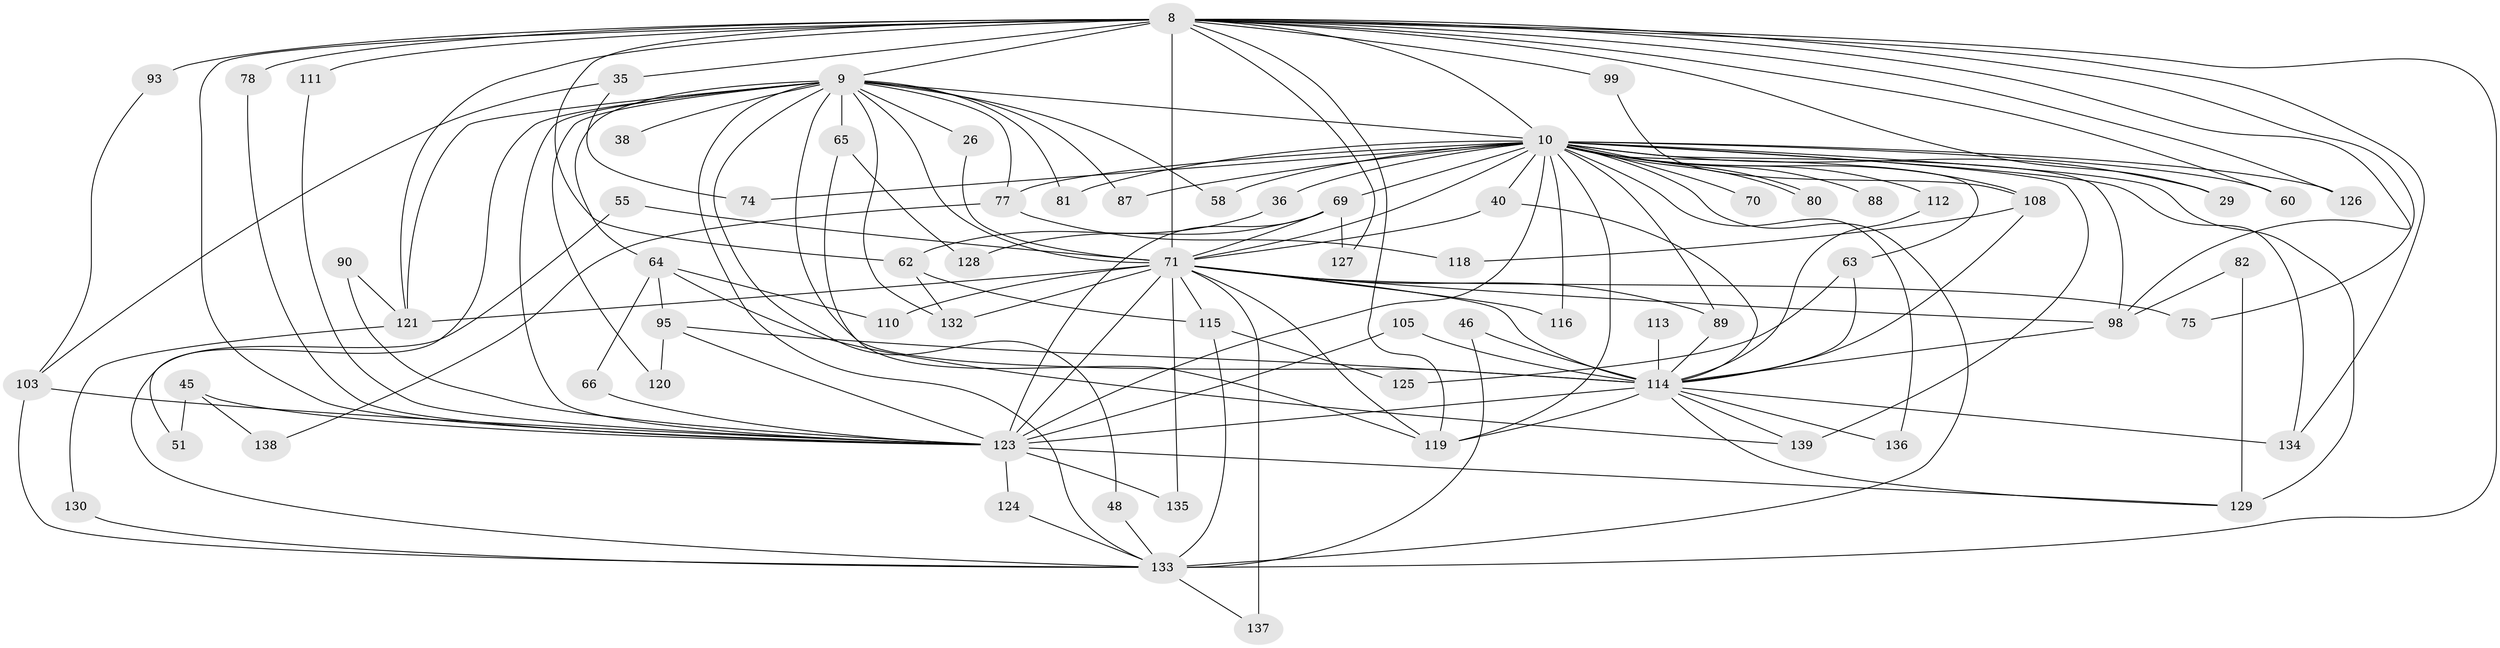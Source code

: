 // original degree distribution, {23: 0.014388489208633094, 19: 0.007194244604316547, 22: 0.007194244604316547, 16: 0.014388489208633094, 15: 0.007194244604316547, 37: 0.007194244604316547, 21: 0.007194244604316547, 24: 0.007194244604316547, 27: 0.007194244604316547, 7: 0.014388489208633094, 3: 0.2014388489208633, 5: 0.09352517985611511, 4: 0.1079136690647482, 2: 0.5035971223021583}
// Generated by graph-tools (version 1.1) at 2025/43/03/09/25 04:43:42]
// undirected, 69 vertices, 147 edges
graph export_dot {
graph [start="1"]
  node [color=gray90,style=filled];
  8 [super="+1"];
  9 [super="+7"];
  10 [super="+6"];
  26;
  29;
  35;
  36;
  38;
  40 [super="+25"];
  45 [super="+33"];
  46;
  48;
  51;
  55;
  58;
  60;
  62 [super="+56"];
  63 [super="+42"];
  64 [super="+12"];
  65;
  66;
  69 [super="+47+59"];
  70;
  71 [super="+34+3"];
  74;
  75;
  77 [super="+39"];
  78;
  80;
  81;
  82;
  87;
  88;
  89 [super="+21"];
  90;
  93 [super="+92"];
  95;
  98 [super="+67+84+32+54+76"];
  99;
  103 [super="+18+101"];
  105 [super="+73"];
  108 [super="+30"];
  110;
  111;
  112 [super="+96"];
  113;
  114 [super="+91+106+20+94"];
  115 [super="+86"];
  116;
  118;
  119 [super="+72+102"];
  120;
  121 [super="+28+19+37"];
  123 [super="+107+117+53"];
  124;
  125;
  126;
  127;
  128;
  129 [super="+68"];
  130;
  132 [super="+97"];
  133 [super="+16+122+131"];
  134 [super="+85"];
  135;
  136 [super="+43"];
  137 [super="+83"];
  138;
  139 [super="+17+104"];
  8 -- 9 [weight=4];
  8 -- 10 [weight=4];
  8 -- 35 [weight=2];
  8 -- 99;
  8 -- 126;
  8 -- 75;
  8 -- 78;
  8 -- 29;
  8 -- 93 [weight=2];
  8 -- 111;
  8 -- 60;
  8 -- 62 [weight=2];
  8 -- 127;
  8 -- 133 [weight=5];
  8 -- 71 [weight=5];
  8 -- 121;
  8 -- 119;
  8 -- 134;
  8 -- 123 [weight=6];
  8 -- 98 [weight=3];
  9 -- 10 [weight=4];
  9 -- 26;
  9 -- 38 [weight=2];
  9 -- 48;
  9 -- 58;
  9 -- 65 [weight=2];
  9 -- 64 [weight=2];
  9 -- 77 [weight=2];
  9 -- 81;
  9 -- 87;
  9 -- 51;
  9 -- 120;
  9 -- 133 [weight=3];
  9 -- 121;
  9 -- 71 [weight=4];
  9 -- 114 [weight=4];
  9 -- 132;
  9 -- 123 [weight=5];
  10 -- 36 [weight=2];
  10 -- 60;
  10 -- 80;
  10 -- 80;
  10 -- 88 [weight=2];
  10 -- 89 [weight=2];
  10 -- 108 [weight=2];
  10 -- 112 [weight=2];
  10 -- 116;
  10 -- 136 [weight=2];
  10 -- 129 [weight=2];
  10 -- 134;
  10 -- 70;
  10 -- 74;
  10 -- 81;
  10 -- 87;
  10 -- 29;
  10 -- 40;
  10 -- 58;
  10 -- 126;
  10 -- 63 [weight=2];
  10 -- 77 [weight=2];
  10 -- 139 [weight=2];
  10 -- 71 [weight=5];
  10 -- 69 [weight=2];
  10 -- 119;
  10 -- 98 [weight=3];
  10 -- 133;
  10 -- 123 [weight=8];
  26 -- 71;
  35 -- 74;
  35 -- 103;
  36 -- 62;
  40 -- 71;
  40 -- 114;
  45 -- 138;
  45 -- 51;
  45 -- 123 [weight=3];
  46 -- 133;
  46 -- 114;
  48 -- 133;
  55 -- 71;
  55 -- 133;
  62 -- 132;
  62 -- 115;
  63 -- 125;
  63 -- 114;
  64 -- 66;
  64 -- 110;
  64 -- 95;
  64 -- 139;
  65 -- 119;
  65 -- 128;
  66 -- 123;
  69 -- 71;
  69 -- 128;
  69 -- 127;
  69 -- 123;
  71 -- 135;
  71 -- 137 [weight=2];
  71 -- 132;
  71 -- 75;
  71 -- 89;
  71 -- 110;
  71 -- 115;
  71 -- 116;
  71 -- 121 [weight=4];
  71 -- 123 [weight=7];
  71 -- 98 [weight=2];
  71 -- 114;
  71 -- 119;
  77 -- 118;
  77 -- 138;
  78 -- 123;
  82 -- 129;
  82 -- 98;
  89 -- 114;
  90 -- 121;
  90 -- 123;
  93 -- 103;
  95 -- 114;
  95 -- 120;
  95 -- 123;
  98 -- 114;
  99 -- 108;
  103 -- 133 [weight=2];
  103 -- 123;
  105 -- 114;
  105 -- 123 [weight=2];
  108 -- 118;
  108 -- 114;
  111 -- 123;
  112 -- 114;
  113 -- 114;
  114 -- 129;
  114 -- 134;
  114 -- 136;
  114 -- 139;
  114 -- 119;
  114 -- 123;
  115 -- 125;
  115 -- 133;
  121 -- 130;
  123 -- 124;
  123 -- 129;
  123 -- 135;
  124 -- 133;
  130 -- 133;
  133 -- 137;
}
